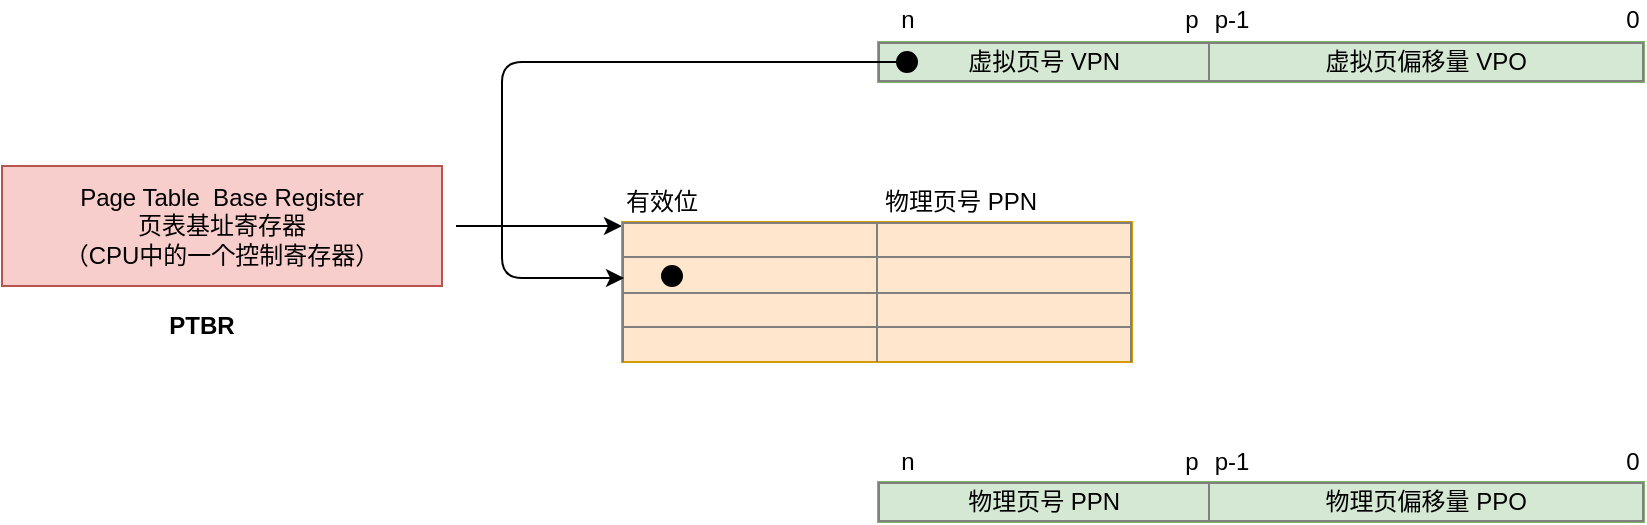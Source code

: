 <mxfile version="10.6.9" type="github"><diagram id="EYozErUtLuRMALilVOqT" name="Page-1"><mxGraphModel dx="918" dy="587" grid="1" gridSize="10" guides="1" tooltips="1" connect="1" arrows="1" fold="1" page="1" pageScale="1" pageWidth="850" pageHeight="1100" math="0" shadow="0"><root><mxCell id="0"/><mxCell id="1" parent="0"/><mxCell id="sohIslYdpBqKBP-_jz3h-7" value="" style="edgeStyle=orthogonalEdgeStyle;rounded=0;orthogonalLoop=1;jettySize=auto;html=1;" edge="1" parent="1"><mxGeometry relative="1" as="geometry"><mxPoint x="267" y="262" as="sourcePoint"/><mxPoint x="350" y="262" as="targetPoint"/></mxGeometry></mxCell><mxCell id="sohIslYdpBqKBP-_jz3h-1" value="Page Table &amp;nbsp;Base Register&lt;br&gt;页表基址寄存器&lt;br&gt;（CPU中的一个控制寄存器）&lt;br&gt;" style="rounded=0;whiteSpace=wrap;html=1;fillColor=#f8cecc;strokeColor=#b85450;" vertex="1" parent="1"><mxGeometry x="40" y="232" width="220" height="60" as="geometry"/></mxCell><mxCell id="sohIslYdpBqKBP-_jz3h-12" value="&lt;table border=&quot;1&quot; width=&quot;100%&quot; style=&quot;width: 100% ; height: 100% ; border-collapse: collapse&quot;&gt;&lt;tbody&gt;&lt;tr&gt;&lt;td align=&quot;center&quot;&gt;&lt;/td&gt;&lt;td align=&quot;center&quot;&gt;&lt;br&gt;&lt;/td&gt;&lt;/tr&gt;&lt;tr&gt;&lt;td align=&quot;center&quot;&gt;&lt;/td&gt;&lt;td align=&quot;center&quot;&gt;&lt;br&gt;&lt;/td&gt;&lt;/tr&gt;&lt;tr&gt;&lt;td&gt;&lt;br&gt;&lt;/td&gt;&lt;td&gt;&lt;br&gt;&lt;/td&gt;&lt;/tr&gt;&lt;tr&gt;&lt;td&gt;&lt;br&gt;&lt;/td&gt;&lt;td&gt;&lt;br&gt;&lt;/td&gt;&lt;/tr&gt;&lt;tr&gt;&lt;td&gt;&lt;br&gt;&lt;/td&gt;&lt;td&gt;&lt;br&gt;&lt;/td&gt;&lt;/tr&gt;&lt;/tbody&gt;&lt;/table&gt;" style="text;html=1;strokeColor=#d79b00;fillColor=#ffe6cc;overflow=fill;" vertex="1" parent="1"><mxGeometry x="350" y="260" width="255" height="70" as="geometry"/></mxCell><mxCell id="sohIslYdpBqKBP-_jz3h-13" value="&lt;b&gt;PTBR&lt;/b&gt;" style="text;html=1;strokeColor=none;fillColor=none;align=center;verticalAlign=middle;whiteSpace=wrap;rounded=0;" vertex="1" parent="1"><mxGeometry x="120" y="302" width="40" height="20" as="geometry"/></mxCell><mxCell id="sohIslYdpBqKBP-_jz3h-14" value="有效位" style="text;html=1;strokeColor=none;fillColor=none;align=center;verticalAlign=middle;whiteSpace=wrap;rounded=0;" vertex="1" parent="1"><mxGeometry x="350" y="240" width="40" height="20" as="geometry"/></mxCell><mxCell id="sohIslYdpBqKBP-_jz3h-15" value="物理页号 PPN" style="text;html=1;strokeColor=none;fillColor=none;align=center;verticalAlign=middle;whiteSpace=wrap;rounded=0;" vertex="1" parent="1"><mxGeometry x="478" y="240" width="83" height="20" as="geometry"/></mxCell><mxCell id="sohIslYdpBqKBP-_jz3h-17" value="&lt;table border=&quot;1&quot; width=&quot;100%&quot; style=&quot;width: 100% ; height: 100% ; border-collapse: collapse&quot;&gt;&lt;tbody&gt;&lt;tr&gt;&lt;td align=&quot;center&quot;&gt;虚拟页号 VPN&lt;/td&gt;&lt;td align=&quot;center&quot;&gt;虚拟页偏移量 VPO&lt;/td&gt;&lt;/tr&gt;&lt;/tbody&gt;&lt;/table&gt;" style="text;html=1;strokeColor=#82b366;fillColor=#d5e8d4;overflow=fill;" vertex="1" parent="1"><mxGeometry x="478" y="170" width="383" height="20" as="geometry"/></mxCell><mxCell id="sohIslYdpBqKBP-_jz3h-19" value="&lt;table border=&quot;1&quot; width=&quot;100%&quot; style=&quot;width: 100% ; height: 100% ; border-collapse: collapse&quot;&gt;&lt;tbody&gt;&lt;tr&gt;&lt;td align=&quot;center&quot;&gt;物理页号 PPN&lt;/td&gt;&lt;td align=&quot;center&quot;&gt;物理页偏移量 PPO&lt;/td&gt;&lt;/tr&gt;&lt;/tbody&gt;&lt;/table&gt;" style="text;html=1;strokeColor=#82b366;fillColor=#d5e8d4;overflow=fill;" vertex="1" parent="1"><mxGeometry x="478" y="390" width="383" height="20" as="geometry"/></mxCell><mxCell id="sohIslYdpBqKBP-_jz3h-22" value="0" style="text;html=1;strokeColor=none;fillColor=none;align=center;verticalAlign=middle;whiteSpace=wrap;rounded=0;" vertex="1" parent="1"><mxGeometry x="850" y="149" width="11" height="20" as="geometry"/></mxCell><mxCell id="sohIslYdpBqKBP-_jz3h-27" value="p-1" style="text;html=1;strokeColor=none;fillColor=none;align=center;verticalAlign=middle;whiteSpace=wrap;rounded=0;" vertex="1" parent="1"><mxGeometry x="640" y="149" width="30" height="20" as="geometry"/></mxCell><mxCell id="sohIslYdpBqKBP-_jz3h-28" value="p" style="text;html=1;strokeColor=none;fillColor=none;align=center;verticalAlign=middle;whiteSpace=wrap;rounded=0;" vertex="1" parent="1"><mxGeometry x="620" y="149" width="30" height="20" as="geometry"/></mxCell><mxCell id="sohIslYdpBqKBP-_jz3h-29" value="n&lt;br&gt;" style="text;html=1;strokeColor=none;fillColor=none;align=center;verticalAlign=middle;whiteSpace=wrap;rounded=0;" vertex="1" parent="1"><mxGeometry x="477.5" y="149" width="30" height="20" as="geometry"/></mxCell><mxCell id="sohIslYdpBqKBP-_jz3h-30" value="0" style="text;html=1;strokeColor=none;fillColor=none;align=center;verticalAlign=middle;whiteSpace=wrap;rounded=0;" vertex="1" parent="1"><mxGeometry x="850" y="370" width="11" height="20" as="geometry"/></mxCell><mxCell id="sohIslYdpBqKBP-_jz3h-31" value="p-1" style="text;html=1;strokeColor=none;fillColor=none;align=center;verticalAlign=middle;whiteSpace=wrap;rounded=0;" vertex="1" parent="1"><mxGeometry x="640" y="370" width="30" height="20" as="geometry"/></mxCell><mxCell id="sohIslYdpBqKBP-_jz3h-32" value="p" style="text;html=1;strokeColor=none;fillColor=none;align=center;verticalAlign=middle;whiteSpace=wrap;rounded=0;" vertex="1" parent="1"><mxGeometry x="620" y="370" width="30" height="20" as="geometry"/></mxCell><mxCell id="sohIslYdpBqKBP-_jz3h-33" value="n&lt;br&gt;" style="text;html=1;strokeColor=none;fillColor=none;align=center;verticalAlign=middle;whiteSpace=wrap;rounded=0;" vertex="1" parent="1"><mxGeometry x="477.5" y="370" width="30" height="20" as="geometry"/></mxCell><mxCell id="sohIslYdpBqKBP-_jz3h-35" value="" style="edgeStyle=elbowEdgeStyle;elbow=vertical;endArrow=classic;html=1;entryX=0.004;entryY=0.4;entryDx=0;entryDy=0;entryPerimeter=0;exitX=0;exitY=0.5;exitDx=0;exitDy=0;" edge="1" parent="1" source="sohIslYdpBqKBP-_jz3h-36" target="sohIslYdpBqKBP-_jz3h-12"><mxGeometry width="50" height="50" relative="1" as="geometry"><mxPoint x="40" y="480" as="sourcePoint"/><mxPoint x="90" y="430" as="targetPoint"/><Array as="points"><mxPoint x="290" y="234"/></Array></mxGeometry></mxCell><mxCell id="sohIslYdpBqKBP-_jz3h-36" value="" style="ellipse;whiteSpace=wrap;html=1;aspect=fixed;fillColor=#000000;" vertex="1" parent="1"><mxGeometry x="487.5" y="175" width="10" height="10" as="geometry"/></mxCell><mxCell id="sohIslYdpBqKBP-_jz3h-38" value="" style="ellipse;whiteSpace=wrap;html=1;aspect=fixed;fillColor=#000000;" vertex="1" parent="1"><mxGeometry x="370" y="282" width="10" height="10" as="geometry"/></mxCell></root></mxGraphModel></diagram></mxfile>